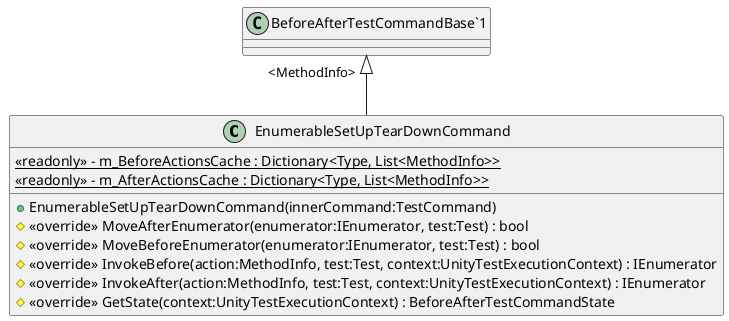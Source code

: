 @startuml
class EnumerableSetUpTearDownCommand {
    {static} <<readonly>> - m_BeforeActionsCache : Dictionary<Type, List<MethodInfo>>
    {static} <<readonly>> - m_AfterActionsCache : Dictionary<Type, List<MethodInfo>>
    + EnumerableSetUpTearDownCommand(innerCommand:TestCommand)
    # <<override>> MoveAfterEnumerator(enumerator:IEnumerator, test:Test) : bool
    # <<override>> MoveBeforeEnumerator(enumerator:IEnumerator, test:Test) : bool
    # <<override>> InvokeBefore(action:MethodInfo, test:Test, context:UnityTestExecutionContext) : IEnumerator
    # <<override>> InvokeAfter(action:MethodInfo, test:Test, context:UnityTestExecutionContext) : IEnumerator
    # <<override>> GetState(context:UnityTestExecutionContext) : BeforeAfterTestCommandState
}
"BeforeAfterTestCommandBase`1" "<MethodInfo>" <|-- EnumerableSetUpTearDownCommand
@enduml

